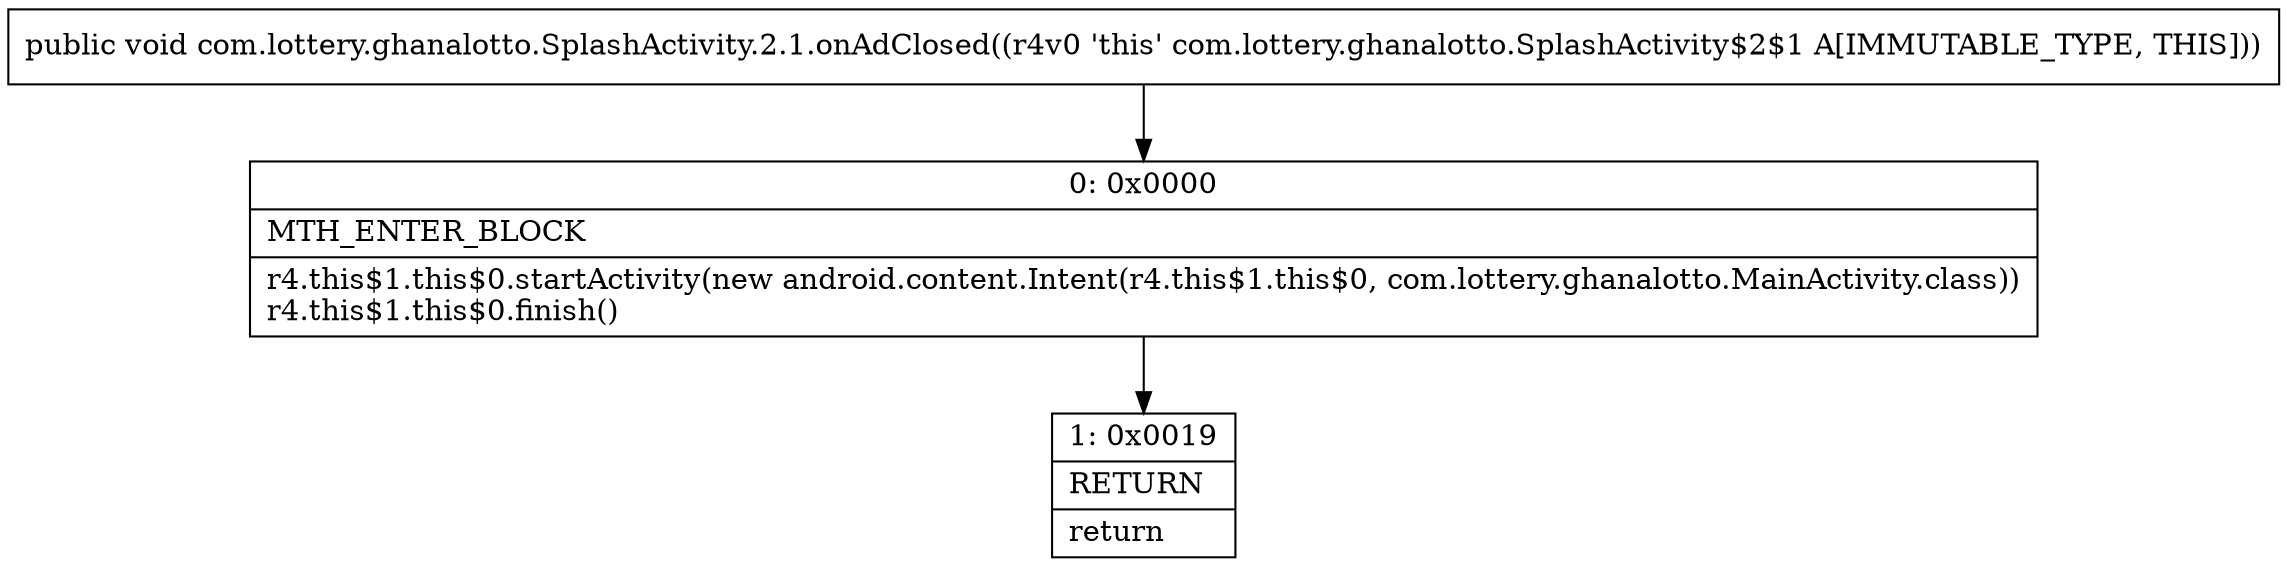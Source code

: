 digraph "CFG forcom.lottery.ghanalotto.SplashActivity.2.1.onAdClosed()V" {
Node_0 [shape=record,label="{0\:\ 0x0000|MTH_ENTER_BLOCK\l|r4.this$1.this$0.startActivity(new android.content.Intent(r4.this$1.this$0, com.lottery.ghanalotto.MainActivity.class))\lr4.this$1.this$0.finish()\l}"];
Node_1 [shape=record,label="{1\:\ 0x0019|RETURN\l|return\l}"];
MethodNode[shape=record,label="{public void com.lottery.ghanalotto.SplashActivity.2.1.onAdClosed((r4v0 'this' com.lottery.ghanalotto.SplashActivity$2$1 A[IMMUTABLE_TYPE, THIS])) }"];
MethodNode -> Node_0;
Node_0 -> Node_1;
}

